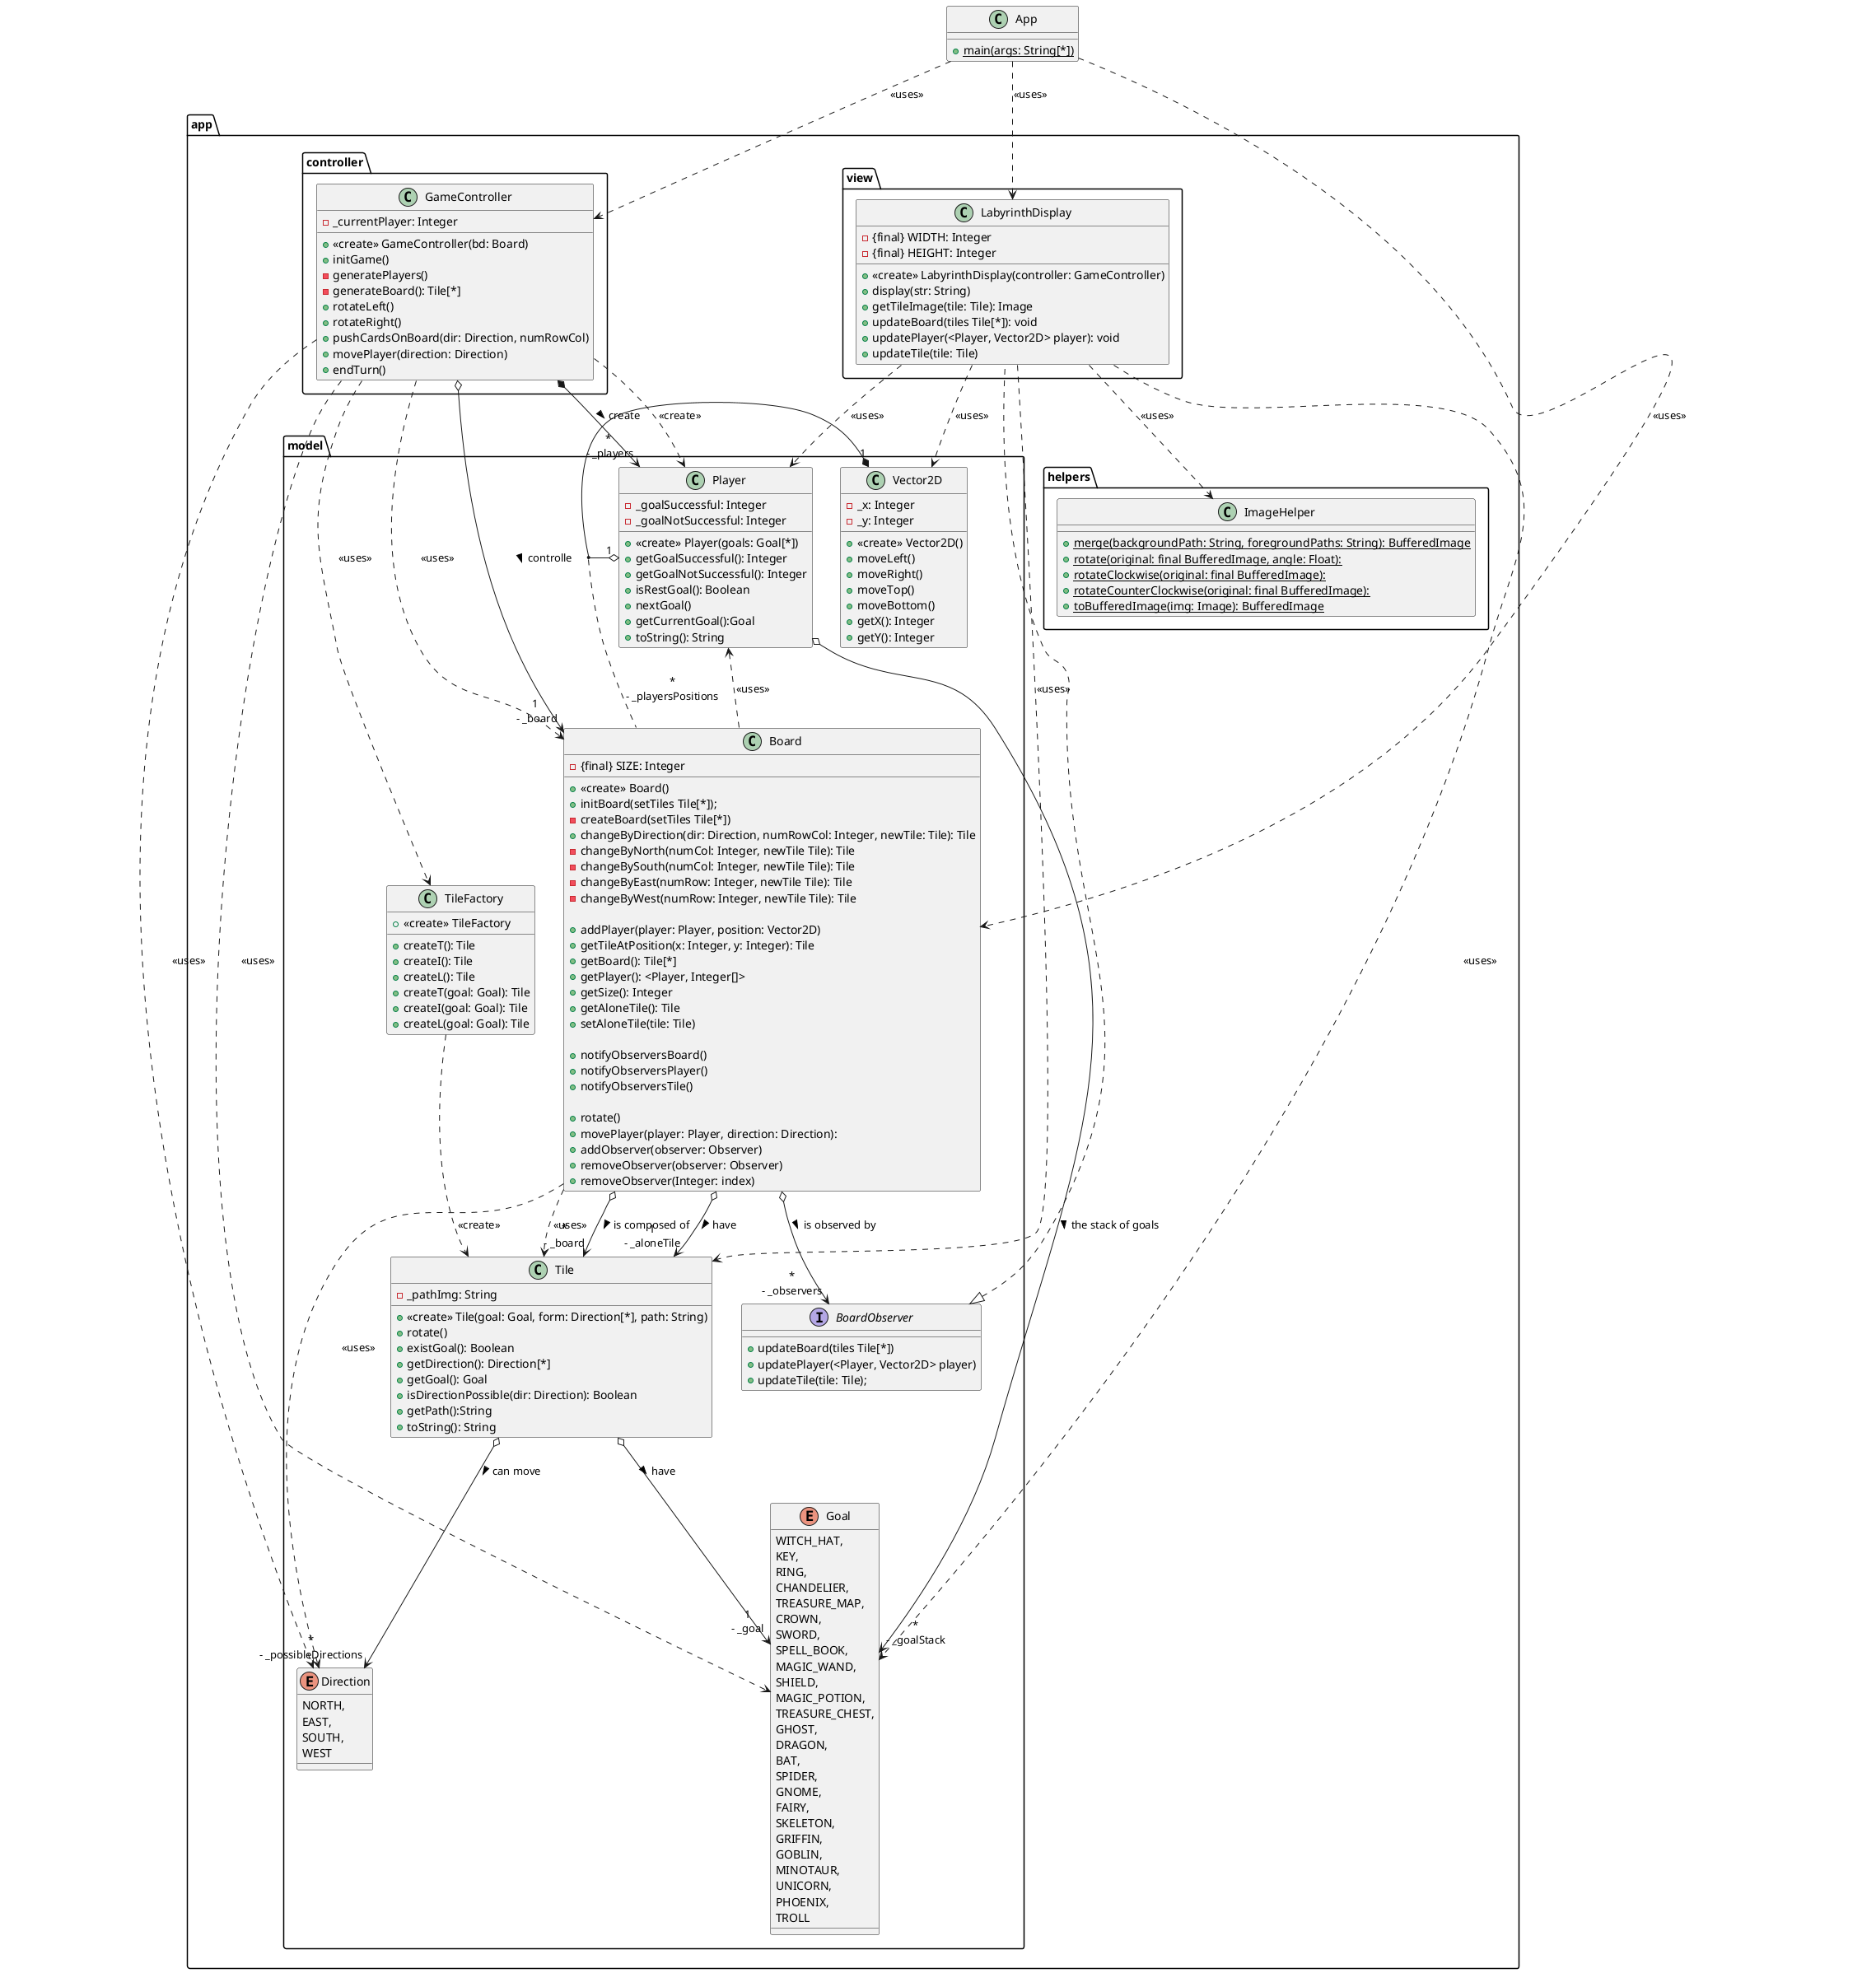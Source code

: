 @startuml

package app {
    package model {
        interface BoardObserver {
            + updateBoard(tiles Tile[*])
            + updatePlayer(<Player, Vector2D> player)
            + updateTile(tile: Tile);
        }

        class Board{
            - {final} SIZE: Integer
            + <<create>> Board()
            + initBoard(setTiles Tile[*]);
            - createBoard(setTiles Tile[*])
            + changeByDirection(dir: Direction, numRowCol: Integer, newTile: Tile): Tile
            - changeByNorth(numCol: Integer, newTile Tile): Tile
            - changeBySouth(numCol: Integer, newTile Tile): Tile
            - changeByEast(numRow: Integer, newTile Tile): Tile
            - changeByWest(numRow: Integer, newTile Tile): Tile

            + addPlayer(player: Player, position: Vector2D)
            + getTileAtPosition(x: Integer, y: Integer): Tile
            + getBoard(): Tile[*]
            + getPlayer(): <Player, Integer[]>
            + getSize(): Integer
            + getAloneTile(): Tile
            + setAloneTile(tile: Tile)

            + notifyObserversBoard()
            + notifyObserversPlayer()
            + notifyObserversTile()

            + rotate()
            + movePlayer(player: Player, direction: Direction):
            + addObserver(observer: Observer)
            + removeObserver(observer: Observer)
            + removeObserver(Integer: index)
        }
        Player "1" o-* "1" Vector2D
        (Player, Vector2D) .. Board: *\n- _playersPositions

        Board o--> "*\n- _board" Tile: > is composed of
        Board o--> "1\n- _aloneTile" Tile: > have
        Board o--> "*\n- _observers" BoardObserver: > is observed by

        class Player{
            - _goalSuccessful: Integer
            - _goalNotSuccessful: Integer
            + <<create>> Player(goals: Goal[*])
            + getGoalSuccessful(): Integer
            + getGoalNotSuccessful(): Integer
            + isRestGoal(): Boolean
            + nextGoal()
            + getCurrentGoal():Goal
            + toString(): String
        }
        Player o-->"*\n- _goalStack" Goal: > the stack of goals 

        class Tile{
            - _pathImg: String
            + <<create>> Tile(goal: Goal, form: Direction[*], path: String)
            + rotate()
            + existGoal(): Boolean
            + getDirection(): Direction[*]
            + getGoal(): Goal
            + isDirectionPossible(dir: Direction): Boolean
            + getPath():String
            + toString(): String
        }
        Tile o-->"1\n- _goal" Goal: > have
        Tile o-->"*\n- _possibleDirections" Direction: > can move 

        class TileFactory{
            + <<create>> TileFactory
            + createT(): Tile
            + createI(): Tile
            + createL(): Tile
            + createT(goal: Goal): Tile
            + createI(goal: Goal): Tile
            + createL(goal: Goal): Tile
        }

        enum Goal{
            WITCH_HAT,
            KEY,
            RING,
            CHANDELIER,
            TREASURE_MAP,
            CROWN,
            SWORD,
            SPELL_BOOK,
            MAGIC_WAND,
            SHIELD,
            MAGIC_POTION,
            TREASURE_CHEST,
            GHOST,
            DRAGON,
            BAT,
            SPIDER,
            GNOME,
            FAIRY,
            SKELETON,
            GRIFFIN,
            GOBLIN,
            MINOTAUR,
            UNICORN,
            PHOENIX,
            TROLL
        }
        enum Direction{
            NORTH,
            EAST,
            SOUTH,
            WEST
        }

        class Vector2D
        {
            - _x: Integer
            - _y: Integer
            + <<create>> Vector2D()
            + moveLeft()
            + moveRight()
            + moveTop()
            + moveBottom()
            + getX(): Integer
            + getY(): Integer
        }

    }
    package controller 
    {
        class GameController
        {
            - _currentPlayer: Integer
            + <<create>> GameController(bd: Board)
            + initGame()
            - generatePlayers()
            - generateBoard(): Tile[*]
            + rotateLeft()
            + rotateRight()
            + pushCardsOnBoard(dir: Direction, numRowCol)
            + movePlayer(direction: Direction)
            + endTurn()
        }
        GameController o--> "1\n - _board" app.model.Board: > controlle
        GameController *--> "*\n - _players" app.model.Player: > create 
    }

    package view 
    {
        class LabyrinthDisplay implements app.model.BoardObserver
        {
            - {final} WIDTH: Integer
            - {final} HEIGHT: Integer
            + <<create>> LabyrinthDisplay(controller: GameController)
            + display(str: String)
            + getTileImage(tile: Tile): Image
            + updateBoard(tiles Tile[*]): void
            + updatePlayer(<Player, Vector2D> player): void
            + updateTile(tile: Tile)
        }
    }

    LabyrinthDisplay ..> helpers.ImageHelper: <<uses>>

    package helpers{
        class ImageHelper
        {
            + {static} merge(backgroundPath: String, foregroundPaths: String): BufferedImage
            + {static} rotate(original: final BufferedImage, angle: Float): 
            + {static} rotateClockwise(original: final BufferedImage): 
            + {static} rotateCounterClockwise(original: final BufferedImage): 
            + {static} toBufferedImage(img: Image): BufferedImage 
        }
    }
}

class App {
    + {static} main(args: String[*])
}

TileFactory ..> Tile: <<create>>
Board ..> Direction: <<uses>>
Board ..> Player: <<uses>>
Board ..> Tile: <<uses>>
GameController ..> TileFactory: <<uses>>
GameController ..> Player: <<create>>
GameController ..> Board: <<uses>>
GameController ..> Direction: <<uses>>
GameController ..> Goal: <<uses>>
LabyrinthDisplay ..> Tile: <<uses>>
LabyrinthDisplay ..> Goal: <<uses>>
LabyrinthDisplay ..> Player: <<uses>>
LabyrinthDisplay ..> Vector2D: <<uses>>
App ..> app.model.Board: <<uses>>
App ..> app.controller.GameController: <<uses>>
App ..> app.view.LabyrinthDisplay: <<uses>>

@enduml
